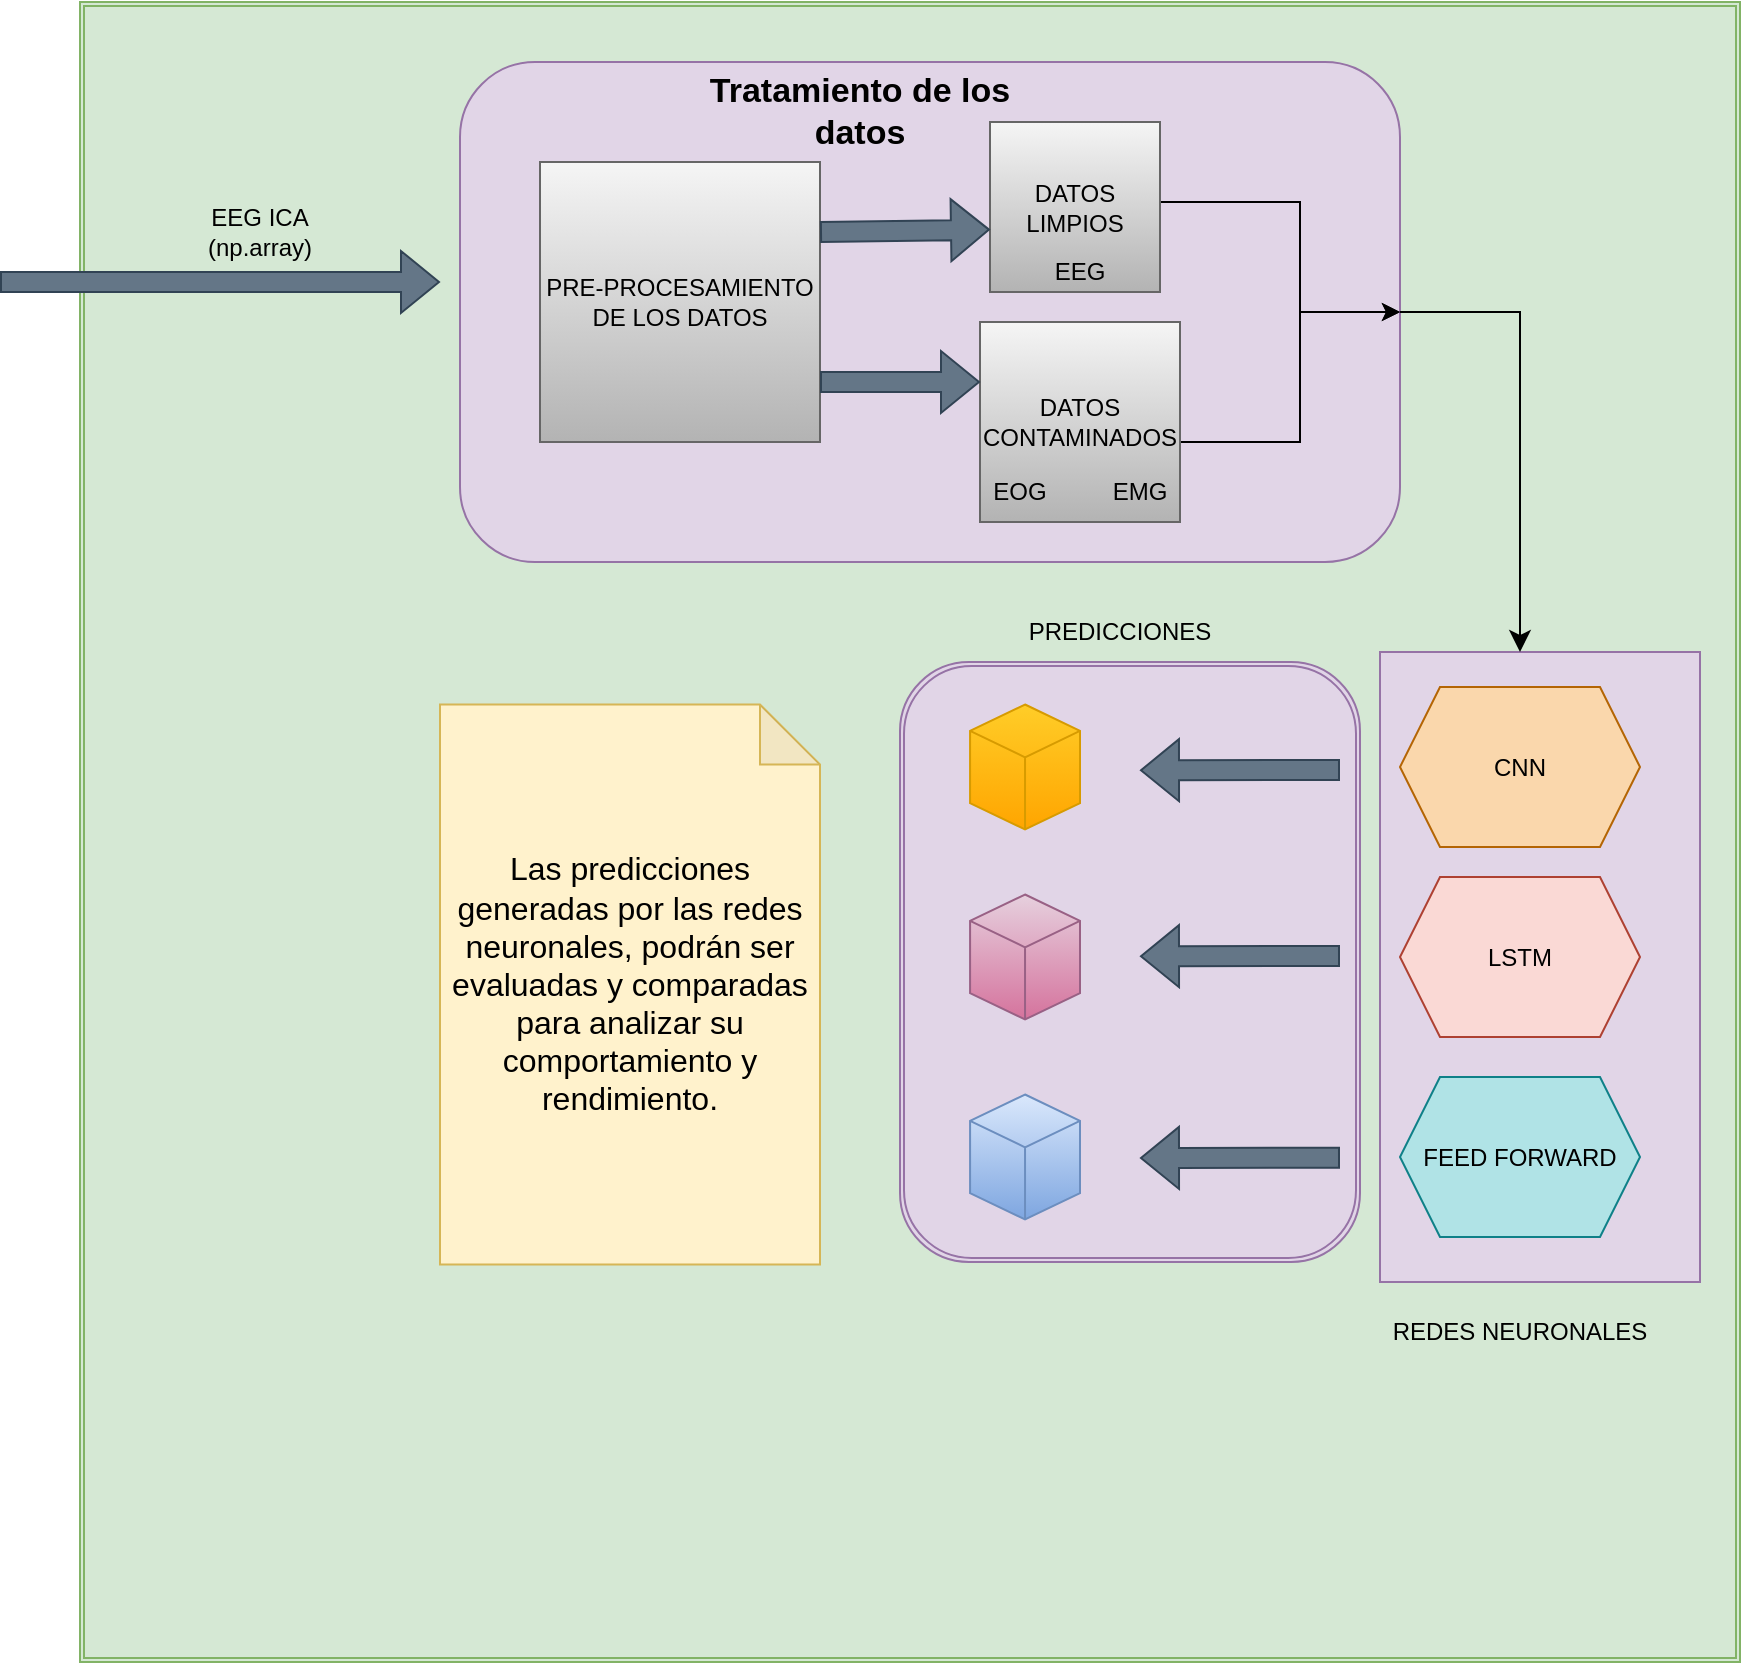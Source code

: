 <mxfile version="23.0.2" type="device">
  <diagram name="Página-1" id="B-iIGg5FEzL6OlP3MqI_">
    <mxGraphModel dx="2514" dy="984" grid="1" gridSize="10" guides="1" tooltips="1" connect="1" arrows="1" fold="1" page="1" pageScale="1" pageWidth="827" pageHeight="1169" math="0" shadow="0">
      <root>
        <mxCell id="0" />
        <mxCell id="1" parent="0" />
        <mxCell id="wrRrLDAonIUFUoA5fln_-28" value="" style="shape=ext;double=1;whiteSpace=wrap;html=1;aspect=fixed;fillColor=#d5e8d4;strokeColor=#82b366;" vertex="1" parent="1">
          <mxGeometry y="200" width="830" height="830" as="geometry" />
        </mxCell>
        <mxCell id="wrRrLDAonIUFUoA5fln_-44" value="" style="shape=ext;double=1;rounded=1;whiteSpace=wrap;html=1;fillColor=#e1d5e7;strokeColor=#9673a6;" vertex="1" parent="1">
          <mxGeometry x="410" y="530" width="230" height="300" as="geometry" />
        </mxCell>
        <mxCell id="wrRrLDAonIUFUoA5fln_-16" value="" style="rounded=0;whiteSpace=wrap;html=1;fillColor=#e1d5e7;strokeColor=#9673a6;" vertex="1" parent="1">
          <mxGeometry x="650" y="525" width="160" height="315" as="geometry" />
        </mxCell>
        <mxCell id="wrRrLDAonIUFUoA5fln_-10" value="" style="rounded=1;whiteSpace=wrap;html=1;fillColor=#e1d5e7;strokeColor=#9673a6;" vertex="1" parent="1">
          <mxGeometry x="190" y="230" width="470" height="250" as="geometry" />
        </mxCell>
        <mxCell id="wrRrLDAonIUFUoA5fln_-2" value="" style="shape=flexArrow;endArrow=classic;html=1;rounded=0;fillColor=#647687;strokeColor=#314354;" edge="1" parent="1">
          <mxGeometry width="50" height="50" relative="1" as="geometry">
            <mxPoint x="-40" y="340" as="sourcePoint" />
            <mxPoint x="180" y="340" as="targetPoint" />
          </mxGeometry>
        </mxCell>
        <mxCell id="wrRrLDAonIUFUoA5fln_-4" value="EEG ICA (np.array)" style="text;html=1;strokeColor=none;fillColor=none;align=center;verticalAlign=middle;whiteSpace=wrap;rounded=0;" vertex="1" parent="1">
          <mxGeometry x="60" y="300" width="60" height="30" as="geometry" />
        </mxCell>
        <mxCell id="wrRrLDAonIUFUoA5fln_-5" value="PRE-PROCESAMIENTO DE LOS DATOS" style="whiteSpace=wrap;html=1;aspect=fixed;fillColor=#f5f5f5;gradientColor=#b3b3b3;strokeColor=#666666;" vertex="1" parent="1">
          <mxGeometry x="230" y="280" width="140" height="140" as="geometry" />
        </mxCell>
        <mxCell id="wrRrLDAonIUFUoA5fln_-43" style="edgeStyle=orthogonalEdgeStyle;rounded=0;orthogonalLoop=1;jettySize=auto;html=1;entryX=1;entryY=0.5;entryDx=0;entryDy=0;" edge="1" parent="1" source="wrRrLDAonIUFUoA5fln_-7" target="wrRrLDAonIUFUoA5fln_-10">
          <mxGeometry relative="1" as="geometry">
            <Array as="points">
              <mxPoint x="610" y="300" />
              <mxPoint x="610" y="355" />
            </Array>
          </mxGeometry>
        </mxCell>
        <mxCell id="wrRrLDAonIUFUoA5fln_-7" value="DATOS LIMPIOS" style="whiteSpace=wrap;html=1;aspect=fixed;fillColor=#f5f5f5;gradientColor=#b3b3b3;strokeColor=#666666;" vertex="1" parent="1">
          <mxGeometry x="455" y="260" width="85" height="85" as="geometry" />
        </mxCell>
        <mxCell id="wrRrLDAonIUFUoA5fln_-41" style="edgeStyle=orthogonalEdgeStyle;rounded=0;orthogonalLoop=1;jettySize=auto;html=1;entryX=1;entryY=0.5;entryDx=0;entryDy=0;" edge="1" parent="1" source="wrRrLDAonIUFUoA5fln_-8" target="wrRrLDAonIUFUoA5fln_-10">
          <mxGeometry relative="1" as="geometry">
            <Array as="points">
              <mxPoint x="610" y="420" />
              <mxPoint x="610" y="355" />
            </Array>
          </mxGeometry>
        </mxCell>
        <mxCell id="wrRrLDAonIUFUoA5fln_-8" value="DATOS CONTAMINADOS" style="whiteSpace=wrap;html=1;aspect=fixed;fillColor=#f5f5f5;gradientColor=#b3b3b3;strokeColor=#666666;" vertex="1" parent="1">
          <mxGeometry x="450" y="360" width="100" height="100" as="geometry" />
        </mxCell>
        <mxCell id="wrRrLDAonIUFUoA5fln_-11" value="&lt;b&gt;&lt;font style=&quot;font-size: 17px;&quot;&gt;Tratamiento de los datos&lt;/font&gt;&lt;/b&gt;" style="text;html=1;strokeColor=none;fillColor=none;align=center;verticalAlign=middle;whiteSpace=wrap;rounded=0;" vertex="1" parent="1">
          <mxGeometry x="300" y="240" width="180" height="30" as="geometry" />
        </mxCell>
        <mxCell id="wrRrLDAonIUFUoA5fln_-13" value="CNN" style="shape=hexagon;perimeter=hexagonPerimeter2;whiteSpace=wrap;html=1;fixedSize=1;fillColor=#fad7ac;strokeColor=#b46504;" vertex="1" parent="1">
          <mxGeometry x="660" y="542.5" width="120" height="80" as="geometry" />
        </mxCell>
        <mxCell id="wrRrLDAonIUFUoA5fln_-14" value="LSTM" style="shape=hexagon;perimeter=hexagonPerimeter2;whiteSpace=wrap;html=1;fixedSize=1;fillColor=#fad9d5;strokeColor=#ae4132;" vertex="1" parent="1">
          <mxGeometry x="660" y="637.5" width="120" height="80" as="geometry" />
        </mxCell>
        <mxCell id="wrRrLDAonIUFUoA5fln_-15" value="FEED FORWARD" style="shape=hexagon;perimeter=hexagonPerimeter2;whiteSpace=wrap;html=1;fixedSize=1;fillColor=#b0e3e6;strokeColor=#0e8088;" vertex="1" parent="1">
          <mxGeometry x="660" y="737.5" width="120" height="80" as="geometry" />
        </mxCell>
        <mxCell id="wrRrLDAonIUFUoA5fln_-17" value="REDES NEURONALES" style="text;html=1;strokeColor=none;fillColor=none;align=center;verticalAlign=middle;whiteSpace=wrap;rounded=0;" vertex="1" parent="1">
          <mxGeometry x="630" y="850" width="180" height="30" as="geometry" />
        </mxCell>
        <mxCell id="wrRrLDAonIUFUoA5fln_-21" value="" style="edgeStyle=elbowEdgeStyle;elbow=horizontal;endArrow=classic;html=1;curved=0;rounded=0;endSize=8;startSize=8;exitX=1;exitY=0.5;exitDx=0;exitDy=0;" edge="1" parent="1" source="wrRrLDAonIUFUoA5fln_-10" target="wrRrLDAonIUFUoA5fln_-16">
          <mxGeometry width="50" height="50" relative="1" as="geometry">
            <mxPoint x="690" y="400" as="sourcePoint" />
            <mxPoint x="740" y="350" as="targetPoint" />
            <Array as="points">
              <mxPoint x="720" y="430" />
            </Array>
          </mxGeometry>
        </mxCell>
        <mxCell id="wrRrLDAonIUFUoA5fln_-22" value="" style="shape=flexArrow;endArrow=classic;html=1;rounded=0;exitX=1;exitY=0.25;exitDx=0;exitDy=0;entryX=0;entryY=0.633;entryDx=0;entryDy=0;entryPerimeter=0;fillColor=#647687;strokeColor=#314354;" edge="1" parent="1" source="wrRrLDAonIUFUoA5fln_-5" target="wrRrLDAonIUFUoA5fln_-7">
          <mxGeometry width="50" height="50" relative="1" as="geometry">
            <mxPoint x="388.5" y="340" as="sourcePoint" />
            <mxPoint x="438.5" y="290" as="targetPoint" />
          </mxGeometry>
        </mxCell>
        <mxCell id="wrRrLDAonIUFUoA5fln_-23" value="" style="shape=flexArrow;endArrow=classic;html=1;rounded=0;exitX=1;exitY=0.25;exitDx=0;exitDy=0;entryX=0;entryY=0.5;entryDx=0;entryDy=0;fillColor=#647687;strokeColor=#314354;" edge="1" parent="1">
          <mxGeometry width="50" height="50" relative="1" as="geometry">
            <mxPoint x="370" y="390" as="sourcePoint" />
            <mxPoint x="450" y="390" as="targetPoint" />
          </mxGeometry>
        </mxCell>
        <mxCell id="wrRrLDAonIUFUoA5fln_-25" value="" style="html=1;whiteSpace=wrap;shape=isoCube2;backgroundOutline=1;isoAngle=15;fillColor=#ffcd28;gradientColor=#ffa500;strokeColor=#d79b00;" vertex="1" parent="1">
          <mxGeometry x="445.04" y="551.25" width="54.96" height="62.5" as="geometry" />
        </mxCell>
        <mxCell id="wrRrLDAonIUFUoA5fln_-34" value="" style="html=1;whiteSpace=wrap;shape=isoCube2;backgroundOutline=1;isoAngle=15;fillColor=#e6d0de;gradientColor=#d5739d;strokeColor=#996185;" vertex="1" parent="1">
          <mxGeometry x="445.04" y="646.25" width="54.96" height="62.5" as="geometry" />
        </mxCell>
        <mxCell id="wrRrLDAonIUFUoA5fln_-35" value="" style="shape=flexArrow;endArrow=classic;html=1;rounded=0;exitX=-0.006;exitY=0.395;exitDx=0;exitDy=0;exitPerimeter=0;fillColor=#647687;strokeColor=#314354;" edge="1" parent="1">
          <mxGeometry width="50" height="50" relative="1" as="geometry">
            <mxPoint x="630" y="777.875" as="sourcePoint" />
            <mxPoint x="530" y="778" as="targetPoint" />
          </mxGeometry>
        </mxCell>
        <mxCell id="wrRrLDAonIUFUoA5fln_-36" value="" style="html=1;whiteSpace=wrap;shape=isoCube2;backgroundOutline=1;isoAngle=15;fillColor=#dae8fc;gradientColor=#7ea6e0;strokeColor=#6c8ebf;" vertex="1" parent="1">
          <mxGeometry x="445.04" y="746.25" width="54.96" height="62.5" as="geometry" />
        </mxCell>
        <mxCell id="wrRrLDAonIUFUoA5fln_-39" value="EOG" style="text;html=1;strokeColor=none;fillColor=none;align=center;verticalAlign=middle;whiteSpace=wrap;rounded=0;" vertex="1" parent="1">
          <mxGeometry x="440" y="430" width="60" height="30" as="geometry" />
        </mxCell>
        <mxCell id="wrRrLDAonIUFUoA5fln_-40" value="EMG" style="text;html=1;strokeColor=none;fillColor=none;align=center;verticalAlign=middle;whiteSpace=wrap;rounded=0;" vertex="1" parent="1">
          <mxGeometry x="500" y="430" width="60" height="30" as="geometry" />
        </mxCell>
        <mxCell id="wrRrLDAonIUFUoA5fln_-45" value="PREDICCIONES" style="text;html=1;strokeColor=none;fillColor=none;align=center;verticalAlign=middle;whiteSpace=wrap;rounded=0;" vertex="1" parent="1">
          <mxGeometry x="430" y="500" width="180" height="30" as="geometry" />
        </mxCell>
        <mxCell id="wrRrLDAonIUFUoA5fln_-46" value="" style="shape=flexArrow;endArrow=classic;html=1;rounded=0;exitX=-0.006;exitY=0.395;exitDx=0;exitDy=0;exitPerimeter=0;fillColor=#647687;strokeColor=#314354;" edge="1" parent="1">
          <mxGeometry width="50" height="50" relative="1" as="geometry">
            <mxPoint x="630" y="583.995" as="sourcePoint" />
            <mxPoint x="530" y="584.12" as="targetPoint" />
          </mxGeometry>
        </mxCell>
        <mxCell id="wrRrLDAonIUFUoA5fln_-47" value="" style="shape=flexArrow;endArrow=classic;html=1;rounded=0;exitX=-0.006;exitY=0.395;exitDx=0;exitDy=0;exitPerimeter=0;fillColor=#647687;strokeColor=#314354;" edge="1" parent="1">
          <mxGeometry width="50" height="50" relative="1" as="geometry">
            <mxPoint x="630" y="676.995" as="sourcePoint" />
            <mxPoint x="530" y="677.12" as="targetPoint" />
          </mxGeometry>
        </mxCell>
        <mxCell id="wrRrLDAonIUFUoA5fln_-49" value="&lt;div style=&quot;&quot;&gt;&lt;font style=&quot;font-size: 16px;&quot;&gt;Las predicciones generadas por las redes neuronales, podrán ser evaluadas y comparadas para analizar su comportamiento y rendimiento.&lt;/font&gt;&lt;br&gt;&lt;/div&gt;" style="shape=note;whiteSpace=wrap;html=1;backgroundOutline=1;darkOpacity=0.05;align=center;fillColor=#fff2cc;strokeColor=#d6b656;" vertex="1" parent="1">
          <mxGeometry x="180" y="551.25" width="190" height="280" as="geometry" />
        </mxCell>
        <mxCell id="wrRrLDAonIUFUoA5fln_-50" value="EEG" style="text;html=1;strokeColor=none;fillColor=none;align=center;verticalAlign=middle;whiteSpace=wrap;rounded=0;" vertex="1" parent="1">
          <mxGeometry x="470" y="320" width="60" height="30" as="geometry" />
        </mxCell>
      </root>
    </mxGraphModel>
  </diagram>
</mxfile>
